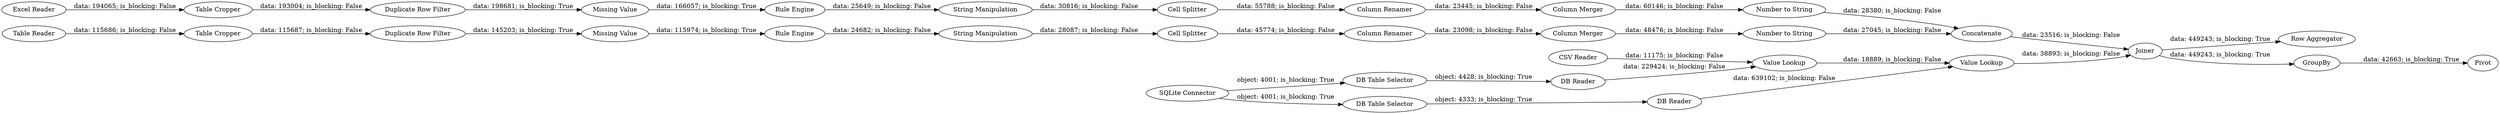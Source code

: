 digraph {
	"5125830922878592215_28" [label="Value Lookup"]
	"5125830922878592215_26" [label=Concatenate]
	"-7490480981766837090_20" [label="Table Cropper"]
	"5125830922878592215_3" [label="CSV Reader"]
	"5125830922878592215_2" [label="Table Reader"]
	"5125830922878592215_13" [label="String Manipulation"]
	"5125830922878592215_8" [label="DB Reader"]
	"5125830922878592215_33" [label=Pivot]
	"5125830922878592215_11" [label="Missing Value"]
	"5125830922878592215_31" [label="Row Aggregator"]
	"5125830922878592215_16" [label="Number to String"]
	"5125830922878592215_6" [label="DB Reader"]
	"-7490480981766837090_17" [label="Cell Splitter"]
	"5125830922878592215_14" [label="Cell Splitter"]
	"5125830922878592215_4" [label="SQLite Connector"]
	"5125830922878592215_27" [label="Value Lookup"]
	"5125830922878592215_5" [label="DB Table Selector"]
	"-7490480981766837090_21" [label="Duplicate Row Filter"]
	"-7490480981766837090_18" [label="Column Merger"]
	"5125830922878592215_7" [label="DB Table Selector"]
	"-7490480981766837090_25" [label="Column Renamer"]
	"-7490480981766837090_23" [label="Rule Engine"]
	"5125830922878592215_32" [label=GroupBy]
	"5125830922878592215_1" [label="Excel Reader"]
	"5125830922878592215_15" [label="Column Merger"]
	"5125830922878592215_12" [label="Rule Engine"]
	"5125830922878592215_30" [label="Column Renamer"]
	"-7490480981766837090_24" [label="String Manipulation"]
	"5125830922878592215_9" [label="Table Cropper"]
	"-7490480981766837090_19" [label="Number to String"]
	"5125830922878592215_29" [label=Joiner]
	"-7490480981766837090_22" [label="Missing Value"]
	"5125830922878592215_10" [label="Duplicate Row Filter"]
	"5125830922878592215_2" -> "-7490480981766837090_20" [label="data: 115686; is_blocking: False"]
	"5125830922878592215_8" -> "5125830922878592215_28" [label="data: 639102; is_blocking: False"]
	"5125830922878592215_4" -> "5125830922878592215_5" [label="object: 4001; is_blocking: True"]
	"5125830922878592215_28" -> "5125830922878592215_29" [label="data: 38893; is_blocking: False"]
	"-7490480981766837090_21" -> "-7490480981766837090_22" [label="data: 145203; is_blocking: True"]
	"5125830922878592215_30" -> "5125830922878592215_15" [label="data: 23445; is_blocking: False"]
	"-7490480981766837090_18" -> "-7490480981766837090_19" [label="data: 48476; is_blocking: False"]
	"5125830922878592215_5" -> "5125830922878592215_6" [label="object: 4428; is_blocking: True"]
	"5125830922878592215_32" -> "5125830922878592215_33" [label="data: 42663; is_blocking: True"]
	"5125830922878592215_29" -> "5125830922878592215_31" [label="data: 449243; is_blocking: True"]
	"-7490480981766837090_22" -> "-7490480981766837090_23" [label="data: 115974; is_blocking: True"]
	"5125830922878592215_16" -> "5125830922878592215_26" [label="data: 28380; is_blocking: False"]
	"5125830922878592215_26" -> "5125830922878592215_29" [label="data: 23516; is_blocking: False"]
	"-7490480981766837090_17" -> "-7490480981766837090_25" [label="data: 45774; is_blocking: False"]
	"5125830922878592215_13" -> "5125830922878592215_14" [label="data: 30816; is_blocking: False"]
	"5125830922878592215_12" -> "5125830922878592215_13" [label="data: 25649; is_blocking: False"]
	"5125830922878592215_7" -> "5125830922878592215_8" [label="object: 4333; is_blocking: True"]
	"-7490480981766837090_25" -> "-7490480981766837090_18" [label="data: 23098; is_blocking: False"]
	"5125830922878592215_14" -> "5125830922878592215_30" [label="data: 55788; is_blocking: False"]
	"5125830922878592215_6" -> "5125830922878592215_27" [label="data: 229424; is_blocking: False"]
	"-7490480981766837090_19" -> "5125830922878592215_26" [label="data: 27045; is_blocking: False"]
	"5125830922878592215_1" -> "5125830922878592215_9" [label="data: 194065; is_blocking: False"]
	"5125830922878592215_4" -> "5125830922878592215_7" [label="object: 4001; is_blocking: True"]
	"5125830922878592215_11" -> "5125830922878592215_12" [label="data: 166057; is_blocking: True"]
	"-7490480981766837090_20" -> "-7490480981766837090_21" [label="data: 115687; is_blocking: False"]
	"5125830922878592215_3" -> "5125830922878592215_27" [label="data: 11175; is_blocking: False"]
	"-7490480981766837090_24" -> "-7490480981766837090_17" [label="data: 28087; is_blocking: False"]
	"5125830922878592215_29" -> "5125830922878592215_32" [label="data: 449243; is_blocking: True"]
	"-7490480981766837090_23" -> "-7490480981766837090_24" [label="data: 24682; is_blocking: False"]
	"5125830922878592215_10" -> "5125830922878592215_11" [label="data: 198681; is_blocking: True"]
	"5125830922878592215_15" -> "5125830922878592215_16" [label="data: 60146; is_blocking: False"]
	"5125830922878592215_9" -> "5125830922878592215_10" [label="data: 193004; is_blocking: False"]
	"5125830922878592215_27" -> "5125830922878592215_28" [label="data: 18889; is_blocking: False"]
	rankdir=LR
}
